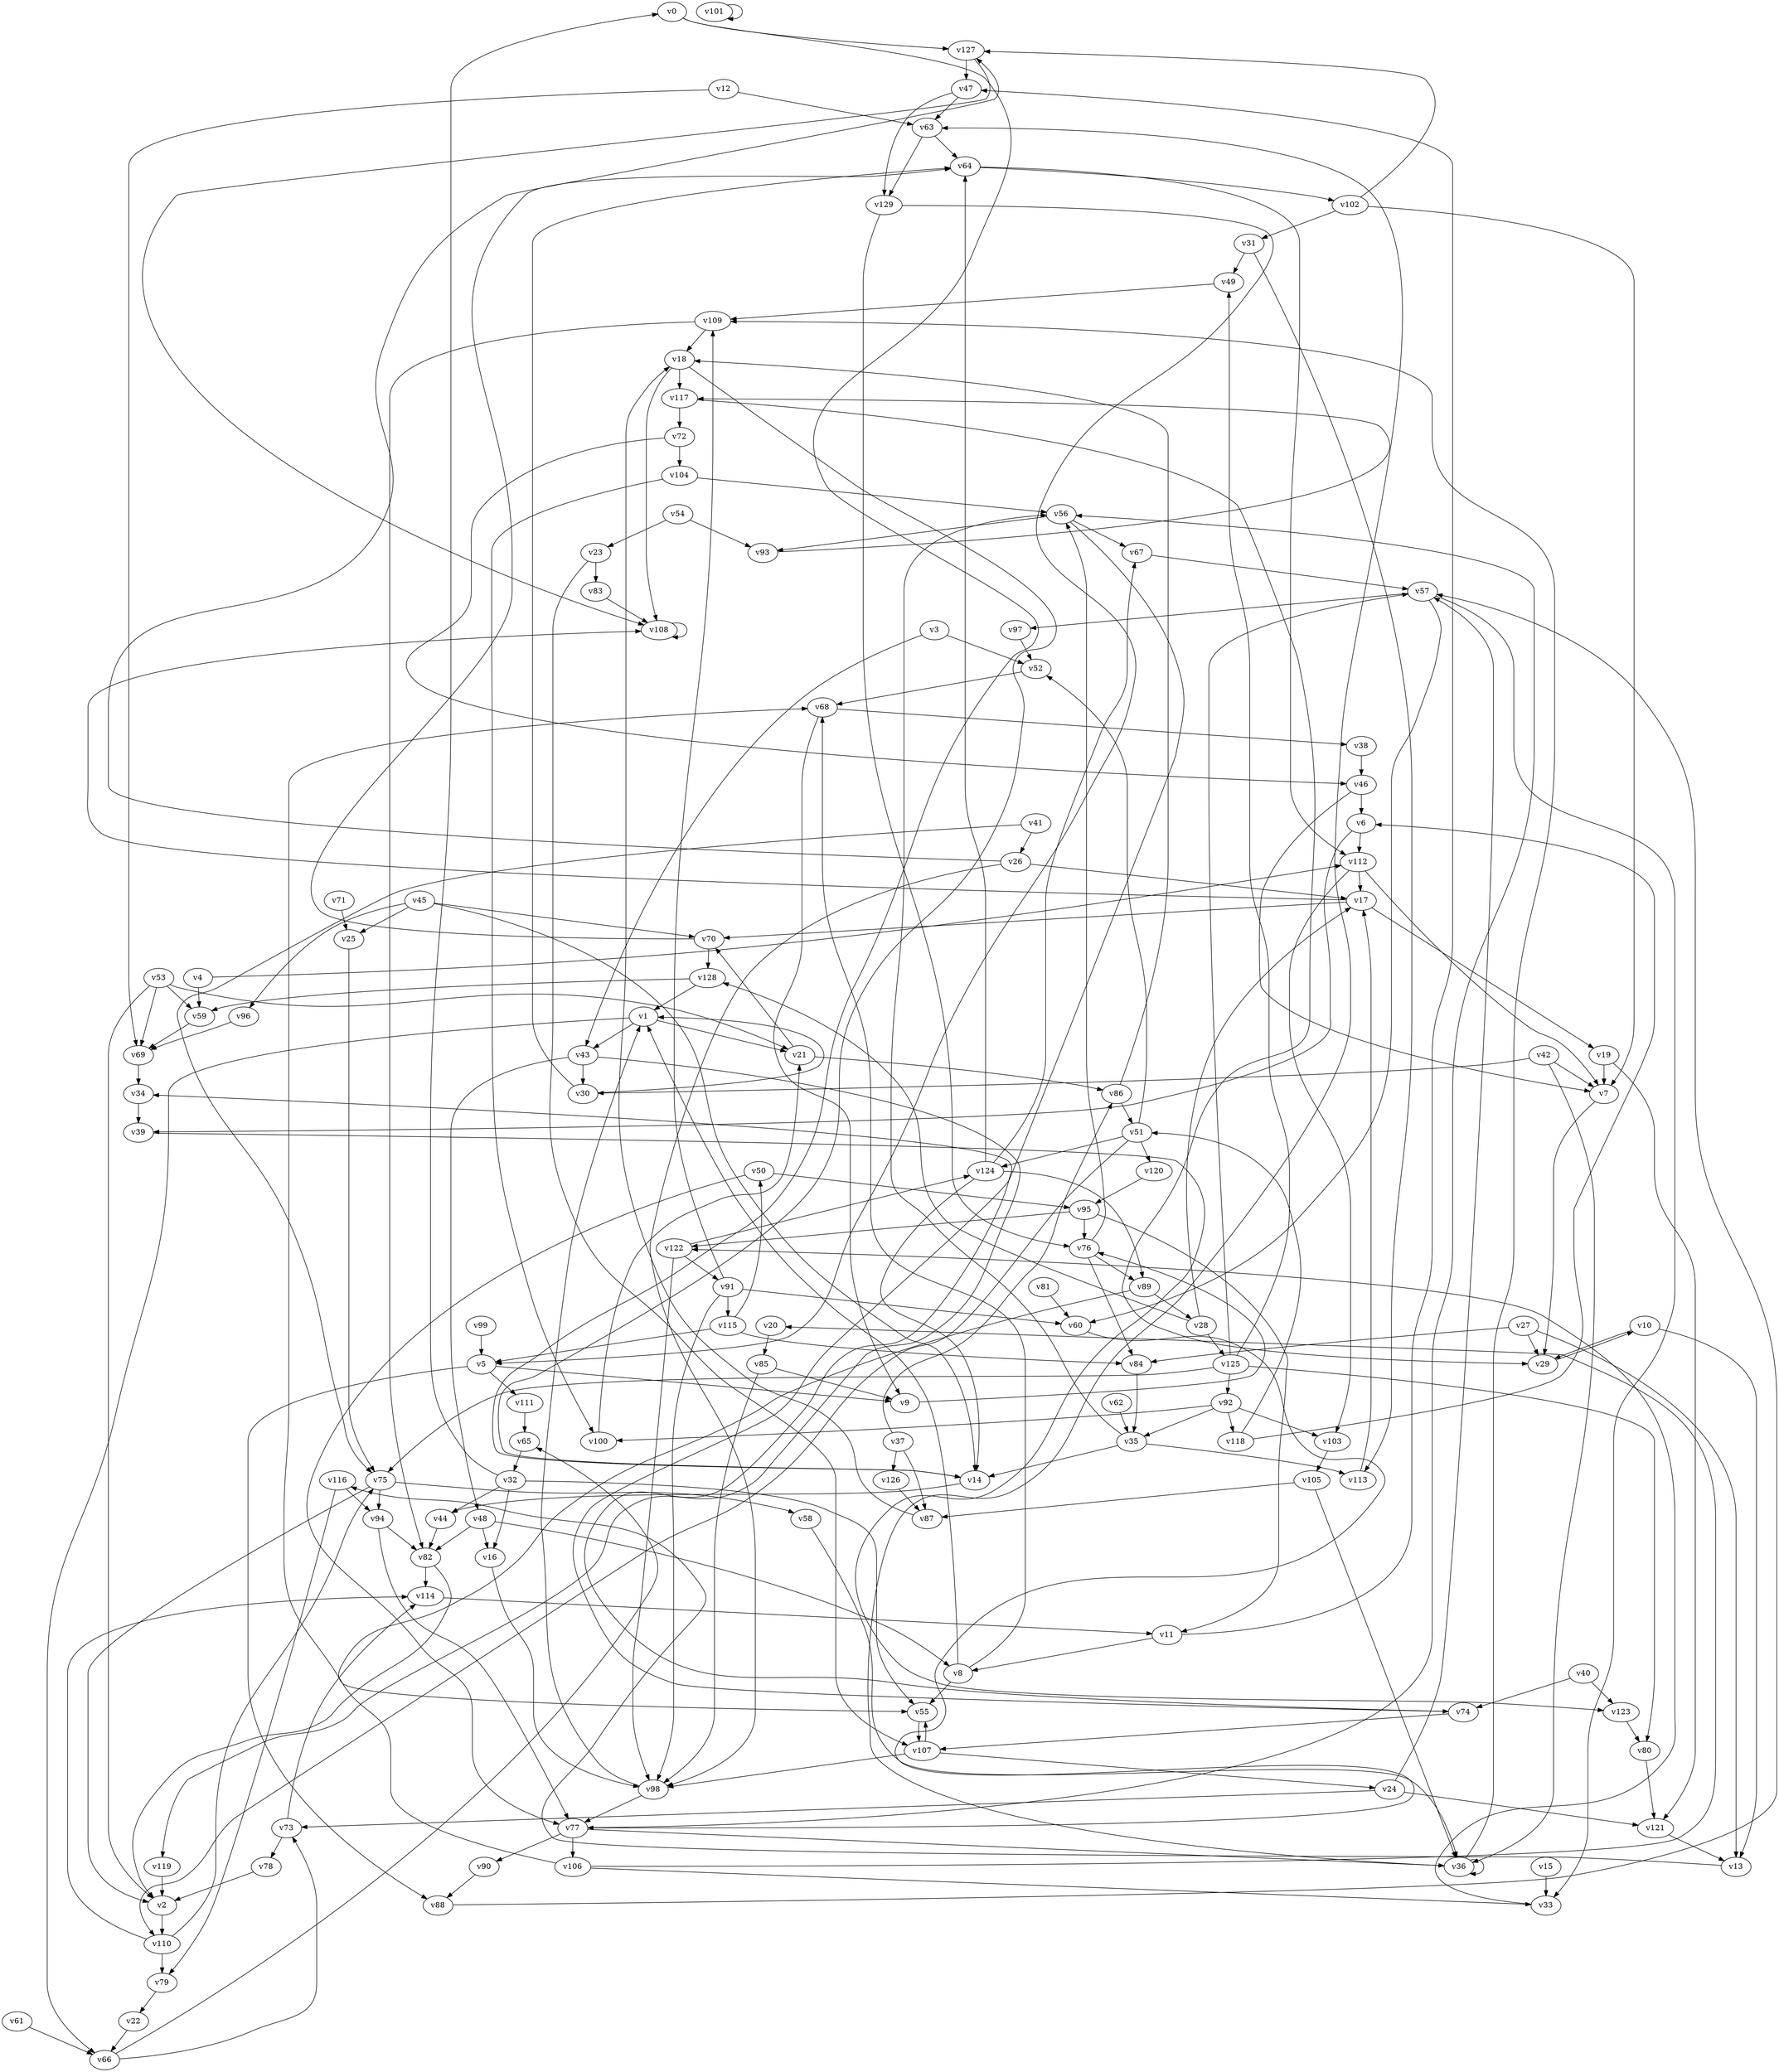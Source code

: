 // Benchmark game 192 - 130 vertices
// time_bound: 5
// targets: v77
digraph G {
    v0 [name="v0", player=0];
    v1 [name="v1", player=0];
    v2 [name="v2", player=0];
    v3 [name="v3", player=0];
    v4 [name="v4", player=0];
    v5 [name="v5", player=1];
    v6 [name="v6", player=0];
    v7 [name="v7", player=1];
    v8 [name="v8", player=1];
    v9 [name="v9", player=0];
    v10 [name="v10", player=0];
    v11 [name="v11", player=0];
    v12 [name="v12", player=1];
    v13 [name="v13", player=1];
    v14 [name="v14", player=0];
    v15 [name="v15", player=0];
    v16 [name="v16", player=1];
    v17 [name="v17", player=1];
    v18 [name="v18", player=1];
    v19 [name="v19", player=1];
    v20 [name="v20", player=0];
    v21 [name="v21", player=1];
    v22 [name="v22", player=0];
    v23 [name="v23", player=1];
    v24 [name="v24", player=0];
    v25 [name="v25", player=1];
    v26 [name="v26", player=0];
    v27 [name="v27", player=1];
    v28 [name="v28", player=1];
    v29 [name="v29", player=0];
    v30 [name="v30", player=0];
    v31 [name="v31", player=1];
    v32 [name="v32", player=1];
    v33 [name="v33", player=0];
    v34 [name="v34", player=0];
    v35 [name="v35", player=1];
    v36 [name="v36", player=0];
    v37 [name="v37", player=0];
    v38 [name="v38", player=0];
    v39 [name="v39", player=0];
    v40 [name="v40", player=1];
    v41 [name="v41", player=0];
    v42 [name="v42", player=1];
    v43 [name="v43", player=1];
    v44 [name="v44", player=0];
    v45 [name="v45", player=0];
    v46 [name="v46", player=1];
    v47 [name="v47", player=1];
    v48 [name="v48", player=1];
    v49 [name="v49", player=0];
    v50 [name="v50", player=0];
    v51 [name="v51", player=0];
    v52 [name="v52", player=0];
    v53 [name="v53", player=0];
    v54 [name="v54", player=0];
    v55 [name="v55", player=1];
    v56 [name="v56", player=0];
    v57 [name="v57", player=1];
    v58 [name="v58", player=1];
    v59 [name="v59", player=1];
    v60 [name="v60", player=1];
    v61 [name="v61", player=1];
    v62 [name="v62", player=1];
    v63 [name="v63", player=0];
    v64 [name="v64", player=1];
    v65 [name="v65", player=0];
    v66 [name="v66", player=1];
    v67 [name="v67", player=1];
    v68 [name="v68", player=1];
    v69 [name="v69", player=0];
    v70 [name="v70", player=1];
    v71 [name="v71", player=1];
    v72 [name="v72", player=0];
    v73 [name="v73", player=0];
    v74 [name="v74", player=1];
    v75 [name="v75", player=0];
    v76 [name="v76", player=1];
    v77 [name="v77", player=0, target=1];
    v78 [name="v78", player=0];
    v79 [name="v79", player=0];
    v80 [name="v80", player=0];
    v81 [name="v81", player=1];
    v82 [name="v82", player=1];
    v83 [name="v83", player=1];
    v84 [name="v84", player=1];
    v85 [name="v85", player=1];
    v86 [name="v86", player=0];
    v87 [name="v87", player=0];
    v88 [name="v88", player=1];
    v89 [name="v89", player=0];
    v90 [name="v90", player=0];
    v91 [name="v91", player=0];
    v92 [name="v92", player=0];
    v93 [name="v93", player=0];
    v94 [name="v94", player=0];
    v95 [name="v95", player=0];
    v96 [name="v96", player=1];
    v97 [name="v97", player=0];
    v98 [name="v98", player=0];
    v99 [name="v99", player=1];
    v100 [name="v100", player=1];
    v101 [name="v101", player=1];
    v102 [name="v102", player=0];
    v103 [name="v103", player=0];
    v104 [name="v104", player=0];
    v105 [name="v105", player=1];
    v106 [name="v106", player=0];
    v107 [name="v107", player=0];
    v108 [name="v108", player=0];
    v109 [name="v109", player=0];
    v110 [name="v110", player=1];
    v111 [name="v111", player=0];
    v112 [name="v112", player=0];
    v113 [name="v113", player=0];
    v114 [name="v114", player=1];
    v115 [name="v115", player=0];
    v116 [name="v116", player=0];
    v117 [name="v117", player=0];
    v118 [name="v118", player=0];
    v119 [name="v119", player=0];
    v120 [name="v120", player=0];
    v121 [name="v121", player=1];
    v122 [name="v122", player=1];
    v123 [name="v123", player=0];
    v124 [name="v124", player=1];
    v125 [name="v125", player=0];
    v126 [name="v126", player=0];
    v127 [name="v127", player=1];
    v128 [name="v128", player=0];
    v129 [name="v129", player=0];

    v0 -> v14 [constraint="t >= 4"];
    v1 -> v66;
    v2 -> v110;
    v3 -> v43;
    v4 -> v112 [constraint="t >= 2"];
    v5 -> v111;
    v6 -> v39 [constraint="t mod 2 == 0"];
    v7 -> v29;
    v8 -> v1;
    v9 -> v76 [constraint="t >= 2"];
    v10 -> v13;
    v11 -> v47;
    v12 -> v69;
    v13 -> v116 [constraint="t < 12"];
    v14 -> v44 [constraint="t >= 5"];
    v15 -> v33;
    v16 -> v98;
    v17 -> v108 [constraint="t >= 3"];
    v18 -> v14 [constraint="t mod 2 == 0"];
    v19 -> v121;
    v20 -> v85;
    v21 -> v86;
    v22 -> v66;
    v23 -> v107;
    v24 -> v73;
    v25 -> v75;
    v26 -> v127 [constraint="t >= 4"];
    v27 -> v13;
    v28 -> v125;
    v29 -> v10 [constraint="t mod 2 == 1"];
    v30 -> v1 [constraint="t < 9"];
    v31 -> v113;
    v32 -> v0;
    v33 -> v122 [constraint="t >= 1"];
    v34 -> v39;
    v35 -> v14;
    v36 -> v63 [constraint="t >= 5"];
    v37 -> v86 [constraint="t >= 5"];
    v38 -> v46;
    v39 -> v123 [constraint="t >= 1"];
    v40 -> v123;
    v41 -> v75 [constraint="t < 7"];
    v42 -> v7;
    v43 -> v119 [constraint="t >= 4"];
    v44 -> v82;
    v45 -> v14;
    v46 -> v7 [constraint="t mod 4 == 0"];
    v47 -> v129 [constraint="t < 13"];
    v48 -> v16;
    v49 -> v109;
    v50 -> v95;
    v51 -> v110 [constraint="t < 8"];
    v52 -> v68;
    v53 -> v69;
    v54 -> v23;
    v55 -> v107;
    v56 -> v74 [constraint="t < 12"];
    v57 -> v60 [constraint="t < 8"];
    v58 -> v36 [constraint="t < 7"];
    v59 -> v69;
    v60 -> v77 [constraint="t < 14"];
    v61 -> v66;
    v62 -> v35;
    v63 -> v64;
    v64 -> v102;
    v65 -> v32;
    v66 -> v65 [constraint="t mod 3 == 0"];
    v67 -> v57;
    v68 -> v38;
    v69 -> v34;
    v70 -> v64 [constraint="t >= 3"];
    v71 -> v25;
    v72 -> v46 [constraint="t mod 4 == 1"];
    v73 -> v114 [constraint="t mod 5 == 3"];
    v74 -> v34 [constraint="t < 11"];
    v75 -> v2 [constraint="t >= 3"];
    v76 -> v89;
    v77 -> v106;
    v78 -> v2;
    v79 -> v22;
    v80 -> v121;
    v81 -> v60;
    v82 -> v2 [constraint="t < 5"];
    v83 -> v108;
    v84 -> v35;
    v85 -> v98;
    v86 -> v18;
    v87 -> v18;
    v88 -> v57 [constraint="t >= 4"];
    v89 -> v55 [constraint="t >= 2"];
    v90 -> v88;
    v91 -> v60;
    v92 -> v35;
    v93 -> v117 [constraint="t >= 5"];
    v94 -> v82;
    v95 -> v122;
    v96 -> v69;
    v97 -> v52;
    v98 -> v1;
    v99 -> v5;
    v100 -> v21;
    v101 -> v101;
    v102 -> v7;
    v103 -> v105;
    v104 -> v100;
    v105 -> v36;
    v106 -> v20 [constraint="t >= 3"];
    v107 -> v24;
    v108 -> v108;
    v109 -> v82;
    v110 -> v114;
    v111 -> v65;
    v112 -> v7;
    v113 -> v17;
    v114 -> v11;
    v115 -> v50 [constraint="t mod 2 == 0"];
    v116 -> v79;
    v117 -> v29 [constraint="t < 5"];
    v118 -> v6 [constraint="t >= 5"];
    v119 -> v2;
    v120 -> v95;
    v121 -> v13;
    v122 -> v124 [constraint="t >= 4"];
    v123 -> v80;
    v124 -> v67;
    v125 -> v49;
    v126 -> v87;
    v127 -> v108 [constraint="t mod 2 == 0"];
    v128 -> v59;
    v129 -> v5 [constraint="t >= 1"];
    v125 -> v80;
    v47 -> v63;
    v12 -> v63;
    v10 -> v29;
    v37 -> v87;
    v45 -> v96;
    v66 -> v73;
    v106 -> v68;
    v28 -> v128;
    v91 -> v115;
    v125 -> v57;
    v46 -> v6;
    v75 -> v58;
    v30 -> v64;
    v124 -> v14;
    v77 -> v36;
    v112 -> v17;
    v95 -> v11;
    v42 -> v30;
    v41 -> v26;
    v106 -> v33;
    v1 -> v21;
    v107 -> v98;
    v115 -> v84;
    v56 -> v67;
    v64 -> v112;
    v92 -> v103;
    v27 -> v84;
    v53 -> v21;
    v127 -> v47;
    v57 -> v97;
    v21 -> v70;
    v105 -> v87;
    v4 -> v59;
    v43 -> v48;
    v102 -> v31;
    v68 -> v9;
    v70 -> v128;
    v18 -> v108;
    v53 -> v59;
    v5 -> v9;
    v48 -> v82;
    v116 -> v94;
    v125 -> v92;
    v35 -> v113;
    v104 -> v56;
    v72 -> v104;
    v115 -> v5;
    v57 -> v33;
    v122 -> v98;
    v124 -> v64;
    v73 -> v78;
    v122 -> v91;
    v37 -> v126;
    v26 -> v17;
    v53 -> v2;
    v51 -> v124;
    v23 -> v83;
    v77 -> v56;
    v27 -> v29;
    v85 -> v9;
    v125 -> v75;
    v28 -> v17;
    v109 -> v18;
    v50 -> v77;
    v91 -> v98;
    v8 -> v55;
    v18 -> v117;
    v24 -> v57;
    v112 -> v103;
    v1 -> v43;
    v45 -> v25;
    v45 -> v70;
    v5 -> v88;
    v98 -> v77;
    v110 -> v75;
    v51 -> v52;
    v63 -> v129;
    v75 -> v94;
    v86 -> v51;
    v118 -> v51;
    v19 -> v7;
    v32 -> v16;
    v77 -> v90;
    v26 -> v98;
    v92 -> v100;
    v54 -> v93;
    v74 -> v107;
    v35 -> v56;
    v48 -> v8;
    v110 -> v79;
    v42 -> v36;
    v0 -> v127;
    v95 -> v76;
    v129 -> v76;
    v51 -> v120;
    v82 -> v114;
    v36 -> v109;
    v32 -> v55;
    v76 -> v84;
    v92 -> v118;
    v94 -> v77;
    v24 -> v121;
    v91 -> v109;
    v31 -> v49;
    v11 -> v8;
    v6 -> v112;
    v117 -> v72;
    v128 -> v1;
    v43 -> v30;
    v56 -> v93;
    v89 -> v28;
    v3 -> v52;
    v36 -> v36;
    v124 -> v89;
    v32 -> v44;
    v40 -> v74;
    v8 -> v68;
    v107 -> v55;
    v17 -> v70;
    v76 -> v56;
    v102 -> v127;
    v17 -> v19;
}
